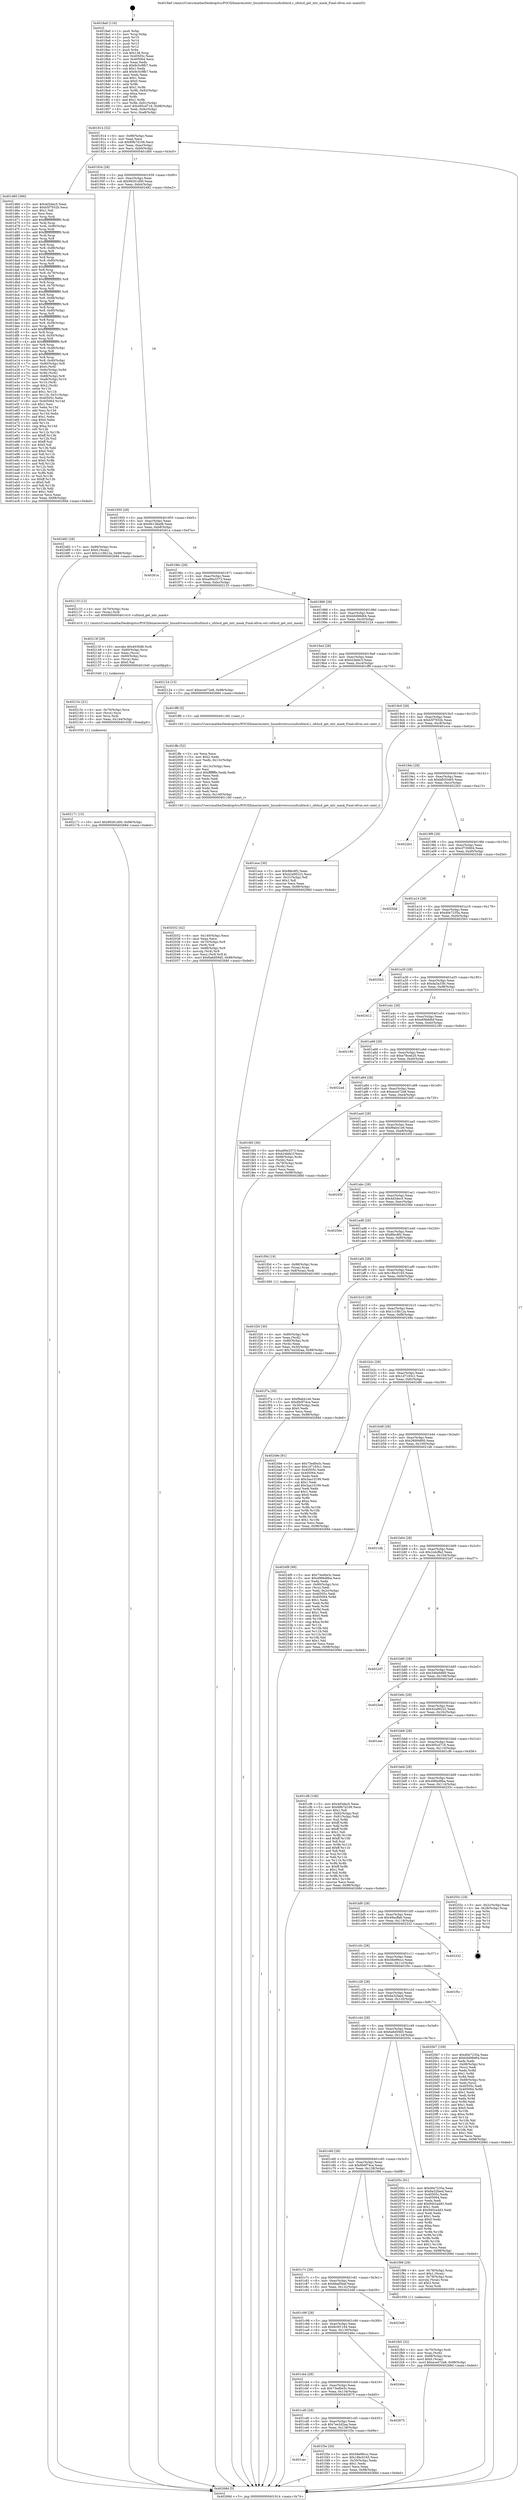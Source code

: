 digraph "0x4018a0" {
  label = "0x4018a0 (/mnt/c/Users/mathe/Desktop/tcc/POCII/binaries/extr_linuxdriversscsiufsufshcd.c_ufshcd_get_intr_mask_Final-ollvm.out::main(0))"
  labelloc = "t"
  node[shape=record]

  Entry [label="",width=0.3,height=0.3,shape=circle,fillcolor=black,style=filled]
  "0x401914" [label="{
     0x401914 [32]\l
     | [instrs]\l
     &nbsp;&nbsp;0x401914 \<+6\>: mov -0x98(%rbp),%eax\l
     &nbsp;&nbsp;0x40191a \<+2\>: mov %eax,%ecx\l
     &nbsp;&nbsp;0x40191c \<+6\>: sub $0x89b7d106,%ecx\l
     &nbsp;&nbsp;0x401922 \<+6\>: mov %eax,-0xac(%rbp)\l
     &nbsp;&nbsp;0x401928 \<+6\>: mov %ecx,-0xb0(%rbp)\l
     &nbsp;&nbsp;0x40192e \<+6\>: je 0000000000401d60 \<main+0x4c0\>\l
  }"]
  "0x401d60" [label="{
     0x401d60 [366]\l
     | [instrs]\l
     &nbsp;&nbsp;0x401d60 \<+5\>: mov $0x4d3dec5,%eax\l
     &nbsp;&nbsp;0x401d65 \<+5\>: mov $0xb5f7932b,%ecx\l
     &nbsp;&nbsp;0x401d6a \<+2\>: mov $0x1,%dl\l
     &nbsp;&nbsp;0x401d6c \<+2\>: xor %esi,%esi\l
     &nbsp;&nbsp;0x401d6e \<+3\>: mov %rsp,%rdi\l
     &nbsp;&nbsp;0x401d71 \<+4\>: add $0xfffffffffffffff0,%rdi\l
     &nbsp;&nbsp;0x401d75 \<+3\>: mov %rdi,%rsp\l
     &nbsp;&nbsp;0x401d78 \<+7\>: mov %rdi,-0x90(%rbp)\l
     &nbsp;&nbsp;0x401d7f \<+3\>: mov %rsp,%rdi\l
     &nbsp;&nbsp;0x401d82 \<+4\>: add $0xfffffffffffffff0,%rdi\l
     &nbsp;&nbsp;0x401d86 \<+3\>: mov %rdi,%rsp\l
     &nbsp;&nbsp;0x401d89 \<+3\>: mov %rsp,%r8\l
     &nbsp;&nbsp;0x401d8c \<+4\>: add $0xfffffffffffffff0,%r8\l
     &nbsp;&nbsp;0x401d90 \<+3\>: mov %r8,%rsp\l
     &nbsp;&nbsp;0x401d93 \<+7\>: mov %r8,-0x88(%rbp)\l
     &nbsp;&nbsp;0x401d9a \<+3\>: mov %rsp,%r8\l
     &nbsp;&nbsp;0x401d9d \<+4\>: add $0xfffffffffffffff0,%r8\l
     &nbsp;&nbsp;0x401da1 \<+3\>: mov %r8,%rsp\l
     &nbsp;&nbsp;0x401da4 \<+4\>: mov %r8,-0x80(%rbp)\l
     &nbsp;&nbsp;0x401da8 \<+3\>: mov %rsp,%r8\l
     &nbsp;&nbsp;0x401dab \<+4\>: add $0xfffffffffffffff0,%r8\l
     &nbsp;&nbsp;0x401daf \<+3\>: mov %r8,%rsp\l
     &nbsp;&nbsp;0x401db2 \<+4\>: mov %r8,-0x78(%rbp)\l
     &nbsp;&nbsp;0x401db6 \<+3\>: mov %rsp,%r8\l
     &nbsp;&nbsp;0x401db9 \<+4\>: add $0xfffffffffffffff0,%r8\l
     &nbsp;&nbsp;0x401dbd \<+3\>: mov %r8,%rsp\l
     &nbsp;&nbsp;0x401dc0 \<+4\>: mov %r8,-0x70(%rbp)\l
     &nbsp;&nbsp;0x401dc4 \<+3\>: mov %rsp,%r8\l
     &nbsp;&nbsp;0x401dc7 \<+4\>: add $0xfffffffffffffff0,%r8\l
     &nbsp;&nbsp;0x401dcb \<+3\>: mov %r8,%rsp\l
     &nbsp;&nbsp;0x401dce \<+4\>: mov %r8,-0x68(%rbp)\l
     &nbsp;&nbsp;0x401dd2 \<+3\>: mov %rsp,%r8\l
     &nbsp;&nbsp;0x401dd5 \<+4\>: add $0xfffffffffffffff0,%r8\l
     &nbsp;&nbsp;0x401dd9 \<+3\>: mov %r8,%rsp\l
     &nbsp;&nbsp;0x401ddc \<+4\>: mov %r8,-0x60(%rbp)\l
     &nbsp;&nbsp;0x401de0 \<+3\>: mov %rsp,%r8\l
     &nbsp;&nbsp;0x401de3 \<+4\>: add $0xfffffffffffffff0,%r8\l
     &nbsp;&nbsp;0x401de7 \<+3\>: mov %r8,%rsp\l
     &nbsp;&nbsp;0x401dea \<+4\>: mov %r8,-0x58(%rbp)\l
     &nbsp;&nbsp;0x401dee \<+3\>: mov %rsp,%r8\l
     &nbsp;&nbsp;0x401df1 \<+4\>: add $0xfffffffffffffff0,%r8\l
     &nbsp;&nbsp;0x401df5 \<+3\>: mov %r8,%rsp\l
     &nbsp;&nbsp;0x401df8 \<+4\>: mov %r8,-0x50(%rbp)\l
     &nbsp;&nbsp;0x401dfc \<+3\>: mov %rsp,%r8\l
     &nbsp;&nbsp;0x401dff \<+4\>: add $0xfffffffffffffff0,%r8\l
     &nbsp;&nbsp;0x401e03 \<+3\>: mov %r8,%rsp\l
     &nbsp;&nbsp;0x401e06 \<+4\>: mov %r8,-0x48(%rbp)\l
     &nbsp;&nbsp;0x401e0a \<+3\>: mov %rsp,%r8\l
     &nbsp;&nbsp;0x401e0d \<+4\>: add $0xfffffffffffffff0,%r8\l
     &nbsp;&nbsp;0x401e11 \<+3\>: mov %r8,%rsp\l
     &nbsp;&nbsp;0x401e14 \<+4\>: mov %r8,-0x40(%rbp)\l
     &nbsp;&nbsp;0x401e18 \<+7\>: mov -0x90(%rbp),%r8\l
     &nbsp;&nbsp;0x401e1f \<+7\>: movl $0x0,(%r8)\l
     &nbsp;&nbsp;0x401e26 \<+7\>: mov -0x9c(%rbp),%r9d\l
     &nbsp;&nbsp;0x401e2d \<+3\>: mov %r9d,(%rdi)\l
     &nbsp;&nbsp;0x401e30 \<+7\>: mov -0x88(%rbp),%r8\l
     &nbsp;&nbsp;0x401e37 \<+7\>: mov -0xa8(%rbp),%r10\l
     &nbsp;&nbsp;0x401e3e \<+3\>: mov %r10,(%r8)\l
     &nbsp;&nbsp;0x401e41 \<+3\>: cmpl $0x2,(%rdi)\l
     &nbsp;&nbsp;0x401e44 \<+4\>: setne %r11b\l
     &nbsp;&nbsp;0x401e48 \<+4\>: and $0x1,%r11b\l
     &nbsp;&nbsp;0x401e4c \<+4\>: mov %r11b,-0x31(%rbp)\l
     &nbsp;&nbsp;0x401e50 \<+7\>: mov 0x40505c,%ebx\l
     &nbsp;&nbsp;0x401e57 \<+8\>: mov 0x405064,%r14d\l
     &nbsp;&nbsp;0x401e5f \<+3\>: sub $0x1,%esi\l
     &nbsp;&nbsp;0x401e62 \<+3\>: mov %ebx,%r15d\l
     &nbsp;&nbsp;0x401e65 \<+3\>: add %esi,%r15d\l
     &nbsp;&nbsp;0x401e68 \<+4\>: imul %r15d,%ebx\l
     &nbsp;&nbsp;0x401e6c \<+3\>: and $0x1,%ebx\l
     &nbsp;&nbsp;0x401e6f \<+3\>: cmp $0x0,%ebx\l
     &nbsp;&nbsp;0x401e72 \<+4\>: sete %r11b\l
     &nbsp;&nbsp;0x401e76 \<+4\>: cmp $0xa,%r14d\l
     &nbsp;&nbsp;0x401e7a \<+4\>: setl %r12b\l
     &nbsp;&nbsp;0x401e7e \<+3\>: mov %r11b,%r13b\l
     &nbsp;&nbsp;0x401e81 \<+4\>: xor $0xff,%r13b\l
     &nbsp;&nbsp;0x401e85 \<+3\>: mov %r12b,%sil\l
     &nbsp;&nbsp;0x401e88 \<+4\>: xor $0xff,%sil\l
     &nbsp;&nbsp;0x401e8c \<+3\>: xor $0x0,%dl\l
     &nbsp;&nbsp;0x401e8f \<+3\>: mov %r13b,%dil\l
     &nbsp;&nbsp;0x401e92 \<+4\>: and $0x0,%dil\l
     &nbsp;&nbsp;0x401e96 \<+3\>: and %dl,%r11b\l
     &nbsp;&nbsp;0x401e99 \<+3\>: mov %sil,%r8b\l
     &nbsp;&nbsp;0x401e9c \<+4\>: and $0x0,%r8b\l
     &nbsp;&nbsp;0x401ea0 \<+3\>: and %dl,%r12b\l
     &nbsp;&nbsp;0x401ea3 \<+3\>: or %r11b,%dil\l
     &nbsp;&nbsp;0x401ea6 \<+3\>: or %r12b,%r8b\l
     &nbsp;&nbsp;0x401ea9 \<+3\>: xor %r8b,%dil\l
     &nbsp;&nbsp;0x401eac \<+3\>: or %sil,%r13b\l
     &nbsp;&nbsp;0x401eaf \<+4\>: xor $0xff,%r13b\l
     &nbsp;&nbsp;0x401eb3 \<+3\>: or $0x0,%dl\l
     &nbsp;&nbsp;0x401eb6 \<+3\>: and %dl,%r13b\l
     &nbsp;&nbsp;0x401eb9 \<+3\>: or %r13b,%dil\l
     &nbsp;&nbsp;0x401ebc \<+4\>: test $0x1,%dil\l
     &nbsp;&nbsp;0x401ec0 \<+3\>: cmovne %ecx,%eax\l
     &nbsp;&nbsp;0x401ec3 \<+6\>: mov %eax,-0x98(%rbp)\l
     &nbsp;&nbsp;0x401ec9 \<+5\>: jmp 000000000040268d \<main+0xded\>\l
  }"]
  "0x401934" [label="{
     0x401934 [28]\l
     | [instrs]\l
     &nbsp;&nbsp;0x401934 \<+5\>: jmp 0000000000401939 \<main+0x99\>\l
     &nbsp;&nbsp;0x401939 \<+6\>: mov -0xac(%rbp),%eax\l
     &nbsp;&nbsp;0x40193f \<+5\>: sub $0x99261d00,%eax\l
     &nbsp;&nbsp;0x401944 \<+6\>: mov %eax,-0xb4(%rbp)\l
     &nbsp;&nbsp;0x40194a \<+6\>: je 0000000000402482 \<main+0xbe2\>\l
  }"]
  Exit [label="",width=0.3,height=0.3,shape=circle,fillcolor=black,style=filled,peripheries=2]
  "0x402482" [label="{
     0x402482 [28]\l
     | [instrs]\l
     &nbsp;&nbsp;0x402482 \<+7\>: mov -0x90(%rbp),%rax\l
     &nbsp;&nbsp;0x402489 \<+6\>: movl $0x0,(%rax)\l
     &nbsp;&nbsp;0x40248f \<+10\>: movl $0x1c18b12a,-0x98(%rbp)\l
     &nbsp;&nbsp;0x402499 \<+5\>: jmp 000000000040268d \<main+0xded\>\l
  }"]
  "0x401950" [label="{
     0x401950 [28]\l
     | [instrs]\l
     &nbsp;&nbsp;0x401950 \<+5\>: jmp 0000000000401955 \<main+0xb5\>\l
     &nbsp;&nbsp;0x401955 \<+6\>: mov -0xac(%rbp),%eax\l
     &nbsp;&nbsp;0x40195b \<+5\>: sub $0x9b138ad8,%eax\l
     &nbsp;&nbsp;0x401960 \<+6\>: mov %eax,-0xb8(%rbp)\l
     &nbsp;&nbsp;0x401966 \<+6\>: je 000000000040261a \<main+0xd7a\>\l
  }"]
  "0x402171" [label="{
     0x402171 [15]\l
     | [instrs]\l
     &nbsp;&nbsp;0x402171 \<+10\>: movl $0x99261d00,-0x98(%rbp)\l
     &nbsp;&nbsp;0x40217b \<+5\>: jmp 000000000040268d \<main+0xded\>\l
  }"]
  "0x40261a" [label="{
     0x40261a\l
  }", style=dashed]
  "0x40196c" [label="{
     0x40196c [28]\l
     | [instrs]\l
     &nbsp;&nbsp;0x40196c \<+5\>: jmp 0000000000401971 \<main+0xd1\>\l
     &nbsp;&nbsp;0x401971 \<+6\>: mov -0xac(%rbp),%eax\l
     &nbsp;&nbsp;0x401977 \<+5\>: sub $0xa90e3373,%eax\l
     &nbsp;&nbsp;0x40197c \<+6\>: mov %eax,-0xbc(%rbp)\l
     &nbsp;&nbsp;0x401982 \<+6\>: je 0000000000402133 \<main+0x893\>\l
  }"]
  "0x40215c" [label="{
     0x40215c [21]\l
     | [instrs]\l
     &nbsp;&nbsp;0x40215c \<+4\>: mov -0x70(%rbp),%rcx\l
     &nbsp;&nbsp;0x402160 \<+3\>: mov (%rcx),%rcx\l
     &nbsp;&nbsp;0x402163 \<+3\>: mov %rcx,%rdi\l
     &nbsp;&nbsp;0x402166 \<+6\>: mov %eax,-0x144(%rbp)\l
     &nbsp;&nbsp;0x40216c \<+5\>: call 0000000000401030 \<free@plt\>\l
     | [calls]\l
     &nbsp;&nbsp;0x401030 \{1\} (unknown)\l
  }"]
  "0x402133" [label="{
     0x402133 [12]\l
     | [instrs]\l
     &nbsp;&nbsp;0x402133 \<+4\>: mov -0x70(%rbp),%rax\l
     &nbsp;&nbsp;0x402137 \<+3\>: mov (%rax),%rdi\l
     &nbsp;&nbsp;0x40213a \<+5\>: call 0000000000401410 \<ufshcd_get_intr_mask\>\l
     | [calls]\l
     &nbsp;&nbsp;0x401410 \{1\} (/mnt/c/Users/mathe/Desktop/tcc/POCII/binaries/extr_linuxdriversscsiufsufshcd.c_ufshcd_get_intr_mask_Final-ollvm.out::ufshcd_get_intr_mask)\l
  }"]
  "0x401988" [label="{
     0x401988 [28]\l
     | [instrs]\l
     &nbsp;&nbsp;0x401988 \<+5\>: jmp 000000000040198d \<main+0xed\>\l
     &nbsp;&nbsp;0x40198d \<+6\>: mov -0xac(%rbp),%eax\l
     &nbsp;&nbsp;0x401993 \<+5\>: sub $0xb0d98d64,%eax\l
     &nbsp;&nbsp;0x401998 \<+6\>: mov %eax,-0xc0(%rbp)\l
     &nbsp;&nbsp;0x40199e \<+6\>: je 0000000000402124 \<main+0x884\>\l
  }"]
  "0x40213f" [label="{
     0x40213f [29]\l
     | [instrs]\l
     &nbsp;&nbsp;0x40213f \<+10\>: movabs $0x4030d6,%rdi\l
     &nbsp;&nbsp;0x402149 \<+4\>: mov -0x60(%rbp),%rcx\l
     &nbsp;&nbsp;0x40214d \<+2\>: mov %eax,(%rcx)\l
     &nbsp;&nbsp;0x40214f \<+4\>: mov -0x60(%rbp),%rcx\l
     &nbsp;&nbsp;0x402153 \<+2\>: mov (%rcx),%esi\l
     &nbsp;&nbsp;0x402155 \<+2\>: mov $0x0,%al\l
     &nbsp;&nbsp;0x402157 \<+5\>: call 0000000000401040 \<printf@plt\>\l
     | [calls]\l
     &nbsp;&nbsp;0x401040 \{1\} (unknown)\l
  }"]
  "0x402124" [label="{
     0x402124 [15]\l
     | [instrs]\l
     &nbsp;&nbsp;0x402124 \<+10\>: movl $0xece472e8,-0x98(%rbp)\l
     &nbsp;&nbsp;0x40212e \<+5\>: jmp 000000000040268d \<main+0xded\>\l
  }"]
  "0x4019a4" [label="{
     0x4019a4 [28]\l
     | [instrs]\l
     &nbsp;&nbsp;0x4019a4 \<+5\>: jmp 00000000004019a9 \<main+0x109\>\l
     &nbsp;&nbsp;0x4019a9 \<+6\>: mov -0xac(%rbp),%eax\l
     &nbsp;&nbsp;0x4019af \<+5\>: sub $0xb24bfa1f,%eax\l
     &nbsp;&nbsp;0x4019b4 \<+6\>: mov %eax,-0xc4(%rbp)\l
     &nbsp;&nbsp;0x4019ba \<+6\>: je 0000000000401ff9 \<main+0x759\>\l
  }"]
  "0x402032" [label="{
     0x402032 [42]\l
     | [instrs]\l
     &nbsp;&nbsp;0x402032 \<+6\>: mov -0x140(%rbp),%ecx\l
     &nbsp;&nbsp;0x402038 \<+3\>: imul %eax,%ecx\l
     &nbsp;&nbsp;0x40203b \<+4\>: mov -0x70(%rbp),%r8\l
     &nbsp;&nbsp;0x40203f \<+3\>: mov (%r8),%r8\l
     &nbsp;&nbsp;0x402042 \<+4\>: mov -0x68(%rbp),%r9\l
     &nbsp;&nbsp;0x402046 \<+3\>: movslq (%r9),%r9\l
     &nbsp;&nbsp;0x402049 \<+4\>: mov %ecx,(%r8,%r9,4)\l
     &nbsp;&nbsp;0x40204d \<+10\>: movl $0x6a6d59d5,-0x98(%rbp)\l
     &nbsp;&nbsp;0x402057 \<+5\>: jmp 000000000040268d \<main+0xded\>\l
  }"]
  "0x401ff9" [label="{
     0x401ff9 [5]\l
     | [instrs]\l
     &nbsp;&nbsp;0x401ff9 \<+5\>: call 0000000000401160 \<next_i\>\l
     | [calls]\l
     &nbsp;&nbsp;0x401160 \{1\} (/mnt/c/Users/mathe/Desktop/tcc/POCII/binaries/extr_linuxdriversscsiufsufshcd.c_ufshcd_get_intr_mask_Final-ollvm.out::next_i)\l
  }"]
  "0x4019c0" [label="{
     0x4019c0 [28]\l
     | [instrs]\l
     &nbsp;&nbsp;0x4019c0 \<+5\>: jmp 00000000004019c5 \<main+0x125\>\l
     &nbsp;&nbsp;0x4019c5 \<+6\>: mov -0xac(%rbp),%eax\l
     &nbsp;&nbsp;0x4019cb \<+5\>: sub $0xb5f7932b,%eax\l
     &nbsp;&nbsp;0x4019d0 \<+6\>: mov %eax,-0xc8(%rbp)\l
     &nbsp;&nbsp;0x4019d6 \<+6\>: je 0000000000401ece \<main+0x62e\>\l
  }"]
  "0x401ffe" [label="{
     0x401ffe [52]\l
     | [instrs]\l
     &nbsp;&nbsp;0x401ffe \<+2\>: xor %ecx,%ecx\l
     &nbsp;&nbsp;0x402000 \<+5\>: mov $0x2,%edx\l
     &nbsp;&nbsp;0x402005 \<+6\>: mov %edx,-0x13c(%rbp)\l
     &nbsp;&nbsp;0x40200b \<+1\>: cltd\l
     &nbsp;&nbsp;0x40200c \<+6\>: mov -0x13c(%rbp),%esi\l
     &nbsp;&nbsp;0x402012 \<+2\>: idiv %esi\l
     &nbsp;&nbsp;0x402014 \<+6\>: imul $0xfffffffe,%edx,%edx\l
     &nbsp;&nbsp;0x40201a \<+2\>: mov %ecx,%edi\l
     &nbsp;&nbsp;0x40201c \<+2\>: sub %edx,%edi\l
     &nbsp;&nbsp;0x40201e \<+2\>: mov %ecx,%edx\l
     &nbsp;&nbsp;0x402020 \<+3\>: sub $0x1,%edx\l
     &nbsp;&nbsp;0x402023 \<+2\>: add %edx,%edi\l
     &nbsp;&nbsp;0x402025 \<+2\>: sub %edi,%ecx\l
     &nbsp;&nbsp;0x402027 \<+6\>: mov %ecx,-0x140(%rbp)\l
     &nbsp;&nbsp;0x40202d \<+5\>: call 0000000000401160 \<next_i\>\l
     | [calls]\l
     &nbsp;&nbsp;0x401160 \{1\} (/mnt/c/Users/mathe/Desktop/tcc/POCII/binaries/extr_linuxdriversscsiufsufshcd.c_ufshcd_get_intr_mask_Final-ollvm.out::next_i)\l
  }"]
  "0x401ece" [label="{
     0x401ece [30]\l
     | [instrs]\l
     &nbsp;&nbsp;0x401ece \<+5\>: mov $0x8fec8f2,%eax\l
     &nbsp;&nbsp;0x401ed3 \<+5\>: mov $0x42a90222,%ecx\l
     &nbsp;&nbsp;0x401ed8 \<+3\>: mov -0x31(%rbp),%dl\l
     &nbsp;&nbsp;0x401edb \<+3\>: test $0x1,%dl\l
     &nbsp;&nbsp;0x401ede \<+3\>: cmovne %ecx,%eax\l
     &nbsp;&nbsp;0x401ee1 \<+6\>: mov %eax,-0x98(%rbp)\l
     &nbsp;&nbsp;0x401ee7 \<+5\>: jmp 000000000040268d \<main+0xded\>\l
  }"]
  "0x4019dc" [label="{
     0x4019dc [28]\l
     | [instrs]\l
     &nbsp;&nbsp;0x4019dc \<+5\>: jmp 00000000004019e1 \<main+0x141\>\l
     &nbsp;&nbsp;0x4019e1 \<+6\>: mov -0xac(%rbp),%eax\l
     &nbsp;&nbsp;0x4019e7 \<+5\>: sub $0xbfb55465,%eax\l
     &nbsp;&nbsp;0x4019ec \<+6\>: mov %eax,-0xcc(%rbp)\l
     &nbsp;&nbsp;0x4019f2 \<+6\>: je 00000000004022b3 \<main+0xa13\>\l
  }"]
  "0x401fb5" [label="{
     0x401fb5 [32]\l
     | [instrs]\l
     &nbsp;&nbsp;0x401fb5 \<+4\>: mov -0x70(%rbp),%rdi\l
     &nbsp;&nbsp;0x401fb9 \<+3\>: mov %rax,(%rdi)\l
     &nbsp;&nbsp;0x401fbc \<+4\>: mov -0x68(%rbp),%rax\l
     &nbsp;&nbsp;0x401fc0 \<+6\>: movl $0x0,(%rax)\l
     &nbsp;&nbsp;0x401fc6 \<+10\>: movl $0xece472e8,-0x98(%rbp)\l
     &nbsp;&nbsp;0x401fd0 \<+5\>: jmp 000000000040268d \<main+0xded\>\l
  }"]
  "0x4022b3" [label="{
     0x4022b3\l
  }", style=dashed]
  "0x4019f8" [label="{
     0x4019f8 [28]\l
     | [instrs]\l
     &nbsp;&nbsp;0x4019f8 \<+5\>: jmp 00000000004019fd \<main+0x15d\>\l
     &nbsp;&nbsp;0x4019fd \<+6\>: mov -0xac(%rbp),%eax\l
     &nbsp;&nbsp;0x401a03 \<+5\>: sub $0xcf730604,%eax\l
     &nbsp;&nbsp;0x401a08 \<+6\>: mov %eax,-0xd0(%rbp)\l
     &nbsp;&nbsp;0x401a0e \<+6\>: je 00000000004025dd \<main+0xd3d\>\l
  }"]
  "0x401cec" [label="{
     0x401cec\l
  }", style=dashed]
  "0x4025dd" [label="{
     0x4025dd\l
  }", style=dashed]
  "0x401a14" [label="{
     0x401a14 [28]\l
     | [instrs]\l
     &nbsp;&nbsp;0x401a14 \<+5\>: jmp 0000000000401a19 \<main+0x179\>\l
     &nbsp;&nbsp;0x401a19 \<+6\>: mov -0xac(%rbp),%eax\l
     &nbsp;&nbsp;0x401a1f \<+5\>: sub $0xd0e7235a,%eax\l
     &nbsp;&nbsp;0x401a24 \<+6\>: mov %eax,-0xd4(%rbp)\l
     &nbsp;&nbsp;0x401a2a \<+6\>: je 00000000004025b3 \<main+0xd13\>\l
  }"]
  "0x401f3e" [label="{
     0x401f3e [30]\l
     | [instrs]\l
     &nbsp;&nbsp;0x401f3e \<+5\>: mov $0x56e98ccc,%eax\l
     &nbsp;&nbsp;0x401f43 \<+5\>: mov $0x18bc0165,%ecx\l
     &nbsp;&nbsp;0x401f48 \<+3\>: mov -0x30(%rbp),%edx\l
     &nbsp;&nbsp;0x401f4b \<+3\>: cmp $0x1,%edx\l
     &nbsp;&nbsp;0x401f4e \<+3\>: cmovl %ecx,%eax\l
     &nbsp;&nbsp;0x401f51 \<+6\>: mov %eax,-0x98(%rbp)\l
     &nbsp;&nbsp;0x401f57 \<+5\>: jmp 000000000040268d \<main+0xded\>\l
  }"]
  "0x4025b3" [label="{
     0x4025b3\l
  }", style=dashed]
  "0x401a30" [label="{
     0x401a30 [28]\l
     | [instrs]\l
     &nbsp;&nbsp;0x401a30 \<+5\>: jmp 0000000000401a35 \<main+0x195\>\l
     &nbsp;&nbsp;0x401a35 \<+6\>: mov -0xac(%rbp),%eax\l
     &nbsp;&nbsp;0x401a3b \<+5\>: sub $0xda3a33fc,%eax\l
     &nbsp;&nbsp;0x401a40 \<+6\>: mov %eax,-0xd8(%rbp)\l
     &nbsp;&nbsp;0x401a46 \<+6\>: je 0000000000402412 \<main+0xb72\>\l
  }"]
  "0x401cd0" [label="{
     0x401cd0 [28]\l
     | [instrs]\l
     &nbsp;&nbsp;0x401cd0 \<+5\>: jmp 0000000000401cd5 \<main+0x435\>\l
     &nbsp;&nbsp;0x401cd5 \<+6\>: mov -0xac(%rbp),%eax\l
     &nbsp;&nbsp;0x401cdb \<+5\>: sub $0x7ee2d2aa,%eax\l
     &nbsp;&nbsp;0x401ce0 \<+6\>: mov %eax,-0x138(%rbp)\l
     &nbsp;&nbsp;0x401ce6 \<+6\>: je 0000000000401f3e \<main+0x69e\>\l
  }"]
  "0x402412" [label="{
     0x402412\l
  }", style=dashed]
  "0x401a4c" [label="{
     0x401a4c [28]\l
     | [instrs]\l
     &nbsp;&nbsp;0x401a4c \<+5\>: jmp 0000000000401a51 \<main+0x1b1\>\l
     &nbsp;&nbsp;0x401a51 \<+6\>: mov -0xac(%rbp),%eax\l
     &nbsp;&nbsp;0x401a57 \<+5\>: sub $0xe69b8dbf,%eax\l
     &nbsp;&nbsp;0x401a5c \<+6\>: mov %eax,-0xdc(%rbp)\l
     &nbsp;&nbsp;0x401a62 \<+6\>: je 0000000000402180 \<main+0x8e0\>\l
  }"]
  "0x402675" [label="{
     0x402675\l
  }", style=dashed]
  "0x402180" [label="{
     0x402180\l
  }", style=dashed]
  "0x401a68" [label="{
     0x401a68 [28]\l
     | [instrs]\l
     &nbsp;&nbsp;0x401a68 \<+5\>: jmp 0000000000401a6d \<main+0x1cd\>\l
     &nbsp;&nbsp;0x401a6d \<+6\>: mov -0xac(%rbp),%eax\l
     &nbsp;&nbsp;0x401a73 \<+5\>: sub $0xe78ceb20,%eax\l
     &nbsp;&nbsp;0x401a78 \<+6\>: mov %eax,-0xe0(%rbp)\l
     &nbsp;&nbsp;0x401a7e \<+6\>: je 00000000004022a4 \<main+0xa04\>\l
  }"]
  "0x401cb4" [label="{
     0x401cb4 [28]\l
     | [instrs]\l
     &nbsp;&nbsp;0x401cb4 \<+5\>: jmp 0000000000401cb9 \<main+0x419\>\l
     &nbsp;&nbsp;0x401cb9 \<+6\>: mov -0xac(%rbp),%eax\l
     &nbsp;&nbsp;0x401cbf \<+5\>: sub $0x73ed0e3c,%eax\l
     &nbsp;&nbsp;0x401cc4 \<+6\>: mov %eax,-0x134(%rbp)\l
     &nbsp;&nbsp;0x401cca \<+6\>: je 0000000000402675 \<main+0xdd5\>\l
  }"]
  "0x4022a4" [label="{
     0x4022a4\l
  }", style=dashed]
  "0x401a84" [label="{
     0x401a84 [28]\l
     | [instrs]\l
     &nbsp;&nbsp;0x401a84 \<+5\>: jmp 0000000000401a89 \<main+0x1e9\>\l
     &nbsp;&nbsp;0x401a89 \<+6\>: mov -0xac(%rbp),%eax\l
     &nbsp;&nbsp;0x401a8f \<+5\>: sub $0xece472e8,%eax\l
     &nbsp;&nbsp;0x401a94 \<+6\>: mov %eax,-0xe4(%rbp)\l
     &nbsp;&nbsp;0x401a9a \<+6\>: je 0000000000401fd5 \<main+0x735\>\l
  }"]
  "0x40246e" [label="{
     0x40246e\l
  }", style=dashed]
  "0x401fd5" [label="{
     0x401fd5 [36]\l
     | [instrs]\l
     &nbsp;&nbsp;0x401fd5 \<+5\>: mov $0xa90e3373,%eax\l
     &nbsp;&nbsp;0x401fda \<+5\>: mov $0xb24bfa1f,%ecx\l
     &nbsp;&nbsp;0x401fdf \<+4\>: mov -0x68(%rbp),%rdx\l
     &nbsp;&nbsp;0x401fe3 \<+2\>: mov (%rdx),%esi\l
     &nbsp;&nbsp;0x401fe5 \<+4\>: mov -0x78(%rbp),%rdx\l
     &nbsp;&nbsp;0x401fe9 \<+2\>: cmp (%rdx),%esi\l
     &nbsp;&nbsp;0x401feb \<+3\>: cmovl %ecx,%eax\l
     &nbsp;&nbsp;0x401fee \<+6\>: mov %eax,-0x98(%rbp)\l
     &nbsp;&nbsp;0x401ff4 \<+5\>: jmp 000000000040268d \<main+0xded\>\l
  }"]
  "0x401aa0" [label="{
     0x401aa0 [28]\l
     | [instrs]\l
     &nbsp;&nbsp;0x401aa0 \<+5\>: jmp 0000000000401aa5 \<main+0x205\>\l
     &nbsp;&nbsp;0x401aa5 \<+6\>: mov -0xac(%rbp),%eax\l
     &nbsp;&nbsp;0x401aab \<+5\>: sub $0xf9ab41e6,%eax\l
     &nbsp;&nbsp;0x401ab0 \<+6\>: mov %eax,-0xe8(%rbp)\l
     &nbsp;&nbsp;0x401ab6 \<+6\>: je 000000000040245f \<main+0xbbf\>\l
  }"]
  "0x401c98" [label="{
     0x401c98 [28]\l
     | [instrs]\l
     &nbsp;&nbsp;0x401c98 \<+5\>: jmp 0000000000401c9d \<main+0x3fd\>\l
     &nbsp;&nbsp;0x401c9d \<+6\>: mov -0xac(%rbp),%eax\l
     &nbsp;&nbsp;0x401ca3 \<+5\>: sub $0x6c0f1164,%eax\l
     &nbsp;&nbsp;0x401ca8 \<+6\>: mov %eax,-0x130(%rbp)\l
     &nbsp;&nbsp;0x401cae \<+6\>: je 000000000040246e \<main+0xbce\>\l
  }"]
  "0x40245f" [label="{
     0x40245f\l
  }", style=dashed]
  "0x401abc" [label="{
     0x401abc [28]\l
     | [instrs]\l
     &nbsp;&nbsp;0x401abc \<+5\>: jmp 0000000000401ac1 \<main+0x221\>\l
     &nbsp;&nbsp;0x401ac1 \<+6\>: mov -0xac(%rbp),%eax\l
     &nbsp;&nbsp;0x401ac7 \<+5\>: sub $0x4d3dec5,%eax\l
     &nbsp;&nbsp;0x401acc \<+6\>: mov %eax,-0xec(%rbp)\l
     &nbsp;&nbsp;0x401ad2 \<+6\>: je 000000000040256e \<main+0xcce\>\l
  }"]
  "0x4023d9" [label="{
     0x4023d9\l
  }", style=dashed]
  "0x40256e" [label="{
     0x40256e\l
  }", style=dashed]
  "0x401ad8" [label="{
     0x401ad8 [28]\l
     | [instrs]\l
     &nbsp;&nbsp;0x401ad8 \<+5\>: jmp 0000000000401add \<main+0x23d\>\l
     &nbsp;&nbsp;0x401add \<+6\>: mov -0xac(%rbp),%eax\l
     &nbsp;&nbsp;0x401ae3 \<+5\>: sub $0x8fec8f2,%eax\l
     &nbsp;&nbsp;0x401ae8 \<+6\>: mov %eax,-0xf0(%rbp)\l
     &nbsp;&nbsp;0x401aee \<+6\>: je 0000000000401f0d \<main+0x66d\>\l
  }"]
  "0x401c7c" [label="{
     0x401c7c [28]\l
     | [instrs]\l
     &nbsp;&nbsp;0x401c7c \<+5\>: jmp 0000000000401c81 \<main+0x3e1\>\l
     &nbsp;&nbsp;0x401c81 \<+6\>: mov -0xac(%rbp),%eax\l
     &nbsp;&nbsp;0x401c87 \<+5\>: sub $0x6baf5bef,%eax\l
     &nbsp;&nbsp;0x401c8c \<+6\>: mov %eax,-0x12c(%rbp)\l
     &nbsp;&nbsp;0x401c92 \<+6\>: je 00000000004023d9 \<main+0xb39\>\l
  }"]
  "0x401f0d" [label="{
     0x401f0d [19]\l
     | [instrs]\l
     &nbsp;&nbsp;0x401f0d \<+7\>: mov -0x88(%rbp),%rax\l
     &nbsp;&nbsp;0x401f14 \<+3\>: mov (%rax),%rax\l
     &nbsp;&nbsp;0x401f17 \<+4\>: mov 0x8(%rax),%rdi\l
     &nbsp;&nbsp;0x401f1b \<+5\>: call 0000000000401060 \<atoi@plt\>\l
     | [calls]\l
     &nbsp;&nbsp;0x401060 \{1\} (unknown)\l
  }"]
  "0x401af4" [label="{
     0x401af4 [28]\l
     | [instrs]\l
     &nbsp;&nbsp;0x401af4 \<+5\>: jmp 0000000000401af9 \<main+0x259\>\l
     &nbsp;&nbsp;0x401af9 \<+6\>: mov -0xac(%rbp),%eax\l
     &nbsp;&nbsp;0x401aff \<+5\>: sub $0x18bc0165,%eax\l
     &nbsp;&nbsp;0x401b04 \<+6\>: mov %eax,-0xf4(%rbp)\l
     &nbsp;&nbsp;0x401b0a \<+6\>: je 0000000000401f7a \<main+0x6da\>\l
  }"]
  "0x401f98" [label="{
     0x401f98 [29]\l
     | [instrs]\l
     &nbsp;&nbsp;0x401f98 \<+4\>: mov -0x78(%rbp),%rax\l
     &nbsp;&nbsp;0x401f9c \<+6\>: movl $0x1,(%rax)\l
     &nbsp;&nbsp;0x401fa2 \<+4\>: mov -0x78(%rbp),%rax\l
     &nbsp;&nbsp;0x401fa6 \<+3\>: movslq (%rax),%rax\l
     &nbsp;&nbsp;0x401fa9 \<+4\>: shl $0x2,%rax\l
     &nbsp;&nbsp;0x401fad \<+3\>: mov %rax,%rdi\l
     &nbsp;&nbsp;0x401fb0 \<+5\>: call 0000000000401050 \<malloc@plt\>\l
     | [calls]\l
     &nbsp;&nbsp;0x401050 \{1\} (unknown)\l
  }"]
  "0x401f7a" [label="{
     0x401f7a [30]\l
     | [instrs]\l
     &nbsp;&nbsp;0x401f7a \<+5\>: mov $0xf9ab41e6,%eax\l
     &nbsp;&nbsp;0x401f7f \<+5\>: mov $0x6b0f74ca,%ecx\l
     &nbsp;&nbsp;0x401f84 \<+3\>: mov -0x30(%rbp),%edx\l
     &nbsp;&nbsp;0x401f87 \<+3\>: cmp $0x0,%edx\l
     &nbsp;&nbsp;0x401f8a \<+3\>: cmove %ecx,%eax\l
     &nbsp;&nbsp;0x401f8d \<+6\>: mov %eax,-0x98(%rbp)\l
     &nbsp;&nbsp;0x401f93 \<+5\>: jmp 000000000040268d \<main+0xded\>\l
  }"]
  "0x401b10" [label="{
     0x401b10 [28]\l
     | [instrs]\l
     &nbsp;&nbsp;0x401b10 \<+5\>: jmp 0000000000401b15 \<main+0x275\>\l
     &nbsp;&nbsp;0x401b15 \<+6\>: mov -0xac(%rbp),%eax\l
     &nbsp;&nbsp;0x401b1b \<+5\>: sub $0x1c18b12a,%eax\l
     &nbsp;&nbsp;0x401b20 \<+6\>: mov %eax,-0xf8(%rbp)\l
     &nbsp;&nbsp;0x401b26 \<+6\>: je 000000000040249e \<main+0xbfe\>\l
  }"]
  "0x401c60" [label="{
     0x401c60 [28]\l
     | [instrs]\l
     &nbsp;&nbsp;0x401c60 \<+5\>: jmp 0000000000401c65 \<main+0x3c5\>\l
     &nbsp;&nbsp;0x401c65 \<+6\>: mov -0xac(%rbp),%eax\l
     &nbsp;&nbsp;0x401c6b \<+5\>: sub $0x6b0f74ca,%eax\l
     &nbsp;&nbsp;0x401c70 \<+6\>: mov %eax,-0x128(%rbp)\l
     &nbsp;&nbsp;0x401c76 \<+6\>: je 0000000000401f98 \<main+0x6f8\>\l
  }"]
  "0x40249e" [label="{
     0x40249e [91]\l
     | [instrs]\l
     &nbsp;&nbsp;0x40249e \<+5\>: mov $0x73ed0e3c,%eax\l
     &nbsp;&nbsp;0x4024a3 \<+5\>: mov $0x1d7165c1,%ecx\l
     &nbsp;&nbsp;0x4024a8 \<+7\>: mov 0x40505c,%edx\l
     &nbsp;&nbsp;0x4024af \<+7\>: mov 0x405064,%esi\l
     &nbsp;&nbsp;0x4024b6 \<+2\>: mov %edx,%edi\l
     &nbsp;&nbsp;0x4024b8 \<+6\>: sub $0x3aa10199,%edi\l
     &nbsp;&nbsp;0x4024be \<+3\>: sub $0x1,%edi\l
     &nbsp;&nbsp;0x4024c1 \<+6\>: add $0x3aa10199,%edi\l
     &nbsp;&nbsp;0x4024c7 \<+3\>: imul %edi,%edx\l
     &nbsp;&nbsp;0x4024ca \<+3\>: and $0x1,%edx\l
     &nbsp;&nbsp;0x4024cd \<+3\>: cmp $0x0,%edx\l
     &nbsp;&nbsp;0x4024d0 \<+4\>: sete %r8b\l
     &nbsp;&nbsp;0x4024d4 \<+3\>: cmp $0xa,%esi\l
     &nbsp;&nbsp;0x4024d7 \<+4\>: setl %r9b\l
     &nbsp;&nbsp;0x4024db \<+3\>: mov %r8b,%r10b\l
     &nbsp;&nbsp;0x4024de \<+3\>: and %r9b,%r10b\l
     &nbsp;&nbsp;0x4024e1 \<+3\>: xor %r9b,%r8b\l
     &nbsp;&nbsp;0x4024e4 \<+3\>: or %r8b,%r10b\l
     &nbsp;&nbsp;0x4024e7 \<+4\>: test $0x1,%r10b\l
     &nbsp;&nbsp;0x4024eb \<+3\>: cmovne %ecx,%eax\l
     &nbsp;&nbsp;0x4024ee \<+6\>: mov %eax,-0x98(%rbp)\l
     &nbsp;&nbsp;0x4024f4 \<+5\>: jmp 000000000040268d \<main+0xded\>\l
  }"]
  "0x401b2c" [label="{
     0x401b2c [28]\l
     | [instrs]\l
     &nbsp;&nbsp;0x401b2c \<+5\>: jmp 0000000000401b31 \<main+0x291\>\l
     &nbsp;&nbsp;0x401b31 \<+6\>: mov -0xac(%rbp),%eax\l
     &nbsp;&nbsp;0x401b37 \<+5\>: sub $0x1d7165c1,%eax\l
     &nbsp;&nbsp;0x401b3c \<+6\>: mov %eax,-0xfc(%rbp)\l
     &nbsp;&nbsp;0x401b42 \<+6\>: je 00000000004024f9 \<main+0xc59\>\l
  }"]
  "0x40205c" [label="{
     0x40205c [91]\l
     | [instrs]\l
     &nbsp;&nbsp;0x40205c \<+5\>: mov $0xd0e7235a,%eax\l
     &nbsp;&nbsp;0x402061 \<+5\>: mov $0x6a32faed,%ecx\l
     &nbsp;&nbsp;0x402066 \<+7\>: mov 0x40505c,%edx\l
     &nbsp;&nbsp;0x40206d \<+7\>: mov 0x405064,%esi\l
     &nbsp;&nbsp;0x402074 \<+2\>: mov %edx,%edi\l
     &nbsp;&nbsp;0x402076 \<+6\>: add $0x9402a483,%edi\l
     &nbsp;&nbsp;0x40207c \<+3\>: sub $0x1,%edi\l
     &nbsp;&nbsp;0x40207f \<+6\>: sub $0x9402a483,%edi\l
     &nbsp;&nbsp;0x402085 \<+3\>: imul %edi,%edx\l
     &nbsp;&nbsp;0x402088 \<+3\>: and $0x1,%edx\l
     &nbsp;&nbsp;0x40208b \<+3\>: cmp $0x0,%edx\l
     &nbsp;&nbsp;0x40208e \<+4\>: sete %r8b\l
     &nbsp;&nbsp;0x402092 \<+3\>: cmp $0xa,%esi\l
     &nbsp;&nbsp;0x402095 \<+4\>: setl %r9b\l
     &nbsp;&nbsp;0x402099 \<+3\>: mov %r8b,%r10b\l
     &nbsp;&nbsp;0x40209c \<+3\>: and %r9b,%r10b\l
     &nbsp;&nbsp;0x40209f \<+3\>: xor %r9b,%r8b\l
     &nbsp;&nbsp;0x4020a2 \<+3\>: or %r8b,%r10b\l
     &nbsp;&nbsp;0x4020a5 \<+4\>: test $0x1,%r10b\l
     &nbsp;&nbsp;0x4020a9 \<+3\>: cmovne %ecx,%eax\l
     &nbsp;&nbsp;0x4020ac \<+6\>: mov %eax,-0x98(%rbp)\l
     &nbsp;&nbsp;0x4020b2 \<+5\>: jmp 000000000040268d \<main+0xded\>\l
  }"]
  "0x4024f9" [label="{
     0x4024f9 [99]\l
     | [instrs]\l
     &nbsp;&nbsp;0x4024f9 \<+5\>: mov $0x73ed0e3c,%eax\l
     &nbsp;&nbsp;0x4024fe \<+5\>: mov $0x496bd9ba,%ecx\l
     &nbsp;&nbsp;0x402503 \<+2\>: xor %edx,%edx\l
     &nbsp;&nbsp;0x402505 \<+7\>: mov -0x90(%rbp),%rsi\l
     &nbsp;&nbsp;0x40250c \<+2\>: mov (%rsi),%edi\l
     &nbsp;&nbsp;0x40250e \<+3\>: mov %edi,-0x2c(%rbp)\l
     &nbsp;&nbsp;0x402511 \<+7\>: mov 0x40505c,%edi\l
     &nbsp;&nbsp;0x402518 \<+8\>: mov 0x405064,%r8d\l
     &nbsp;&nbsp;0x402520 \<+3\>: sub $0x1,%edx\l
     &nbsp;&nbsp;0x402523 \<+3\>: mov %edi,%r9d\l
     &nbsp;&nbsp;0x402526 \<+3\>: add %edx,%r9d\l
     &nbsp;&nbsp;0x402529 \<+4\>: imul %r9d,%edi\l
     &nbsp;&nbsp;0x40252d \<+3\>: and $0x1,%edi\l
     &nbsp;&nbsp;0x402530 \<+3\>: cmp $0x0,%edi\l
     &nbsp;&nbsp;0x402533 \<+4\>: sete %r10b\l
     &nbsp;&nbsp;0x402537 \<+4\>: cmp $0xa,%r8d\l
     &nbsp;&nbsp;0x40253b \<+4\>: setl %r11b\l
     &nbsp;&nbsp;0x40253f \<+3\>: mov %r10b,%bl\l
     &nbsp;&nbsp;0x402542 \<+3\>: and %r11b,%bl\l
     &nbsp;&nbsp;0x402545 \<+3\>: xor %r11b,%r10b\l
     &nbsp;&nbsp;0x402548 \<+3\>: or %r10b,%bl\l
     &nbsp;&nbsp;0x40254b \<+3\>: test $0x1,%bl\l
     &nbsp;&nbsp;0x40254e \<+3\>: cmovne %ecx,%eax\l
     &nbsp;&nbsp;0x402551 \<+6\>: mov %eax,-0x98(%rbp)\l
     &nbsp;&nbsp;0x402557 \<+5\>: jmp 000000000040268d \<main+0xded\>\l
  }"]
  "0x401b48" [label="{
     0x401b48 [28]\l
     | [instrs]\l
     &nbsp;&nbsp;0x401b48 \<+5\>: jmp 0000000000401b4d \<main+0x2ad\>\l
     &nbsp;&nbsp;0x401b4d \<+6\>: mov -0xac(%rbp),%eax\l
     &nbsp;&nbsp;0x401b53 \<+5\>: sub $0x28d94800,%eax\l
     &nbsp;&nbsp;0x401b58 \<+6\>: mov %eax,-0x100(%rbp)\l
     &nbsp;&nbsp;0x401b5e \<+6\>: je 00000000004021db \<main+0x93b\>\l
  }"]
  "0x401c44" [label="{
     0x401c44 [28]\l
     | [instrs]\l
     &nbsp;&nbsp;0x401c44 \<+5\>: jmp 0000000000401c49 \<main+0x3a9\>\l
     &nbsp;&nbsp;0x401c49 \<+6\>: mov -0xac(%rbp),%eax\l
     &nbsp;&nbsp;0x401c4f \<+5\>: sub $0x6a6d59d5,%eax\l
     &nbsp;&nbsp;0x401c54 \<+6\>: mov %eax,-0x124(%rbp)\l
     &nbsp;&nbsp;0x401c5a \<+6\>: je 000000000040205c \<main+0x7bc\>\l
  }"]
  "0x4021db" [label="{
     0x4021db\l
  }", style=dashed]
  "0x401b64" [label="{
     0x401b64 [28]\l
     | [instrs]\l
     &nbsp;&nbsp;0x401b64 \<+5\>: jmp 0000000000401b69 \<main+0x2c9\>\l
     &nbsp;&nbsp;0x401b69 \<+6\>: mov -0xac(%rbp),%eax\l
     &nbsp;&nbsp;0x401b6f \<+5\>: sub $0x2cdcffa2,%eax\l
     &nbsp;&nbsp;0x401b74 \<+6\>: mov %eax,-0x104(%rbp)\l
     &nbsp;&nbsp;0x401b7a \<+6\>: je 00000000004022d7 \<main+0xa37\>\l
  }"]
  "0x4020b7" [label="{
     0x4020b7 [109]\l
     | [instrs]\l
     &nbsp;&nbsp;0x4020b7 \<+5\>: mov $0xd0e7235a,%eax\l
     &nbsp;&nbsp;0x4020bc \<+5\>: mov $0xb0d98d64,%ecx\l
     &nbsp;&nbsp;0x4020c1 \<+2\>: xor %edx,%edx\l
     &nbsp;&nbsp;0x4020c3 \<+4\>: mov -0x68(%rbp),%rsi\l
     &nbsp;&nbsp;0x4020c7 \<+2\>: mov (%rsi),%edi\l
     &nbsp;&nbsp;0x4020c9 \<+3\>: mov %edx,%r8d\l
     &nbsp;&nbsp;0x4020cc \<+4\>: sub $0x1,%r8d\l
     &nbsp;&nbsp;0x4020d0 \<+3\>: sub %r8d,%edi\l
     &nbsp;&nbsp;0x4020d3 \<+4\>: mov -0x68(%rbp),%rsi\l
     &nbsp;&nbsp;0x4020d7 \<+2\>: mov %edi,(%rsi)\l
     &nbsp;&nbsp;0x4020d9 \<+7\>: mov 0x40505c,%edi\l
     &nbsp;&nbsp;0x4020e0 \<+8\>: mov 0x405064,%r8d\l
     &nbsp;&nbsp;0x4020e8 \<+3\>: sub $0x1,%edx\l
     &nbsp;&nbsp;0x4020eb \<+3\>: mov %edi,%r9d\l
     &nbsp;&nbsp;0x4020ee \<+3\>: add %edx,%r9d\l
     &nbsp;&nbsp;0x4020f1 \<+4\>: imul %r9d,%edi\l
     &nbsp;&nbsp;0x4020f5 \<+3\>: and $0x1,%edi\l
     &nbsp;&nbsp;0x4020f8 \<+3\>: cmp $0x0,%edi\l
     &nbsp;&nbsp;0x4020fb \<+4\>: sete %r10b\l
     &nbsp;&nbsp;0x4020ff \<+4\>: cmp $0xa,%r8d\l
     &nbsp;&nbsp;0x402103 \<+4\>: setl %r11b\l
     &nbsp;&nbsp;0x402107 \<+3\>: mov %r10b,%bl\l
     &nbsp;&nbsp;0x40210a \<+3\>: and %r11b,%bl\l
     &nbsp;&nbsp;0x40210d \<+3\>: xor %r11b,%r10b\l
     &nbsp;&nbsp;0x402110 \<+3\>: or %r10b,%bl\l
     &nbsp;&nbsp;0x402113 \<+3\>: test $0x1,%bl\l
     &nbsp;&nbsp;0x402116 \<+3\>: cmovne %ecx,%eax\l
     &nbsp;&nbsp;0x402119 \<+6\>: mov %eax,-0x98(%rbp)\l
     &nbsp;&nbsp;0x40211f \<+5\>: jmp 000000000040268d \<main+0xded\>\l
  }"]
  "0x4022d7" [label="{
     0x4022d7\l
  }", style=dashed]
  "0x401b80" [label="{
     0x401b80 [28]\l
     | [instrs]\l
     &nbsp;&nbsp;0x401b80 \<+5\>: jmp 0000000000401b85 \<main+0x2e5\>\l
     &nbsp;&nbsp;0x401b85 \<+6\>: mov -0xac(%rbp),%eax\l
     &nbsp;&nbsp;0x401b8b \<+5\>: sub $0x346eb860,%eax\l
     &nbsp;&nbsp;0x401b90 \<+6\>: mov %eax,-0x108(%rbp)\l
     &nbsp;&nbsp;0x401b96 \<+6\>: je 00000000004023e8 \<main+0xb48\>\l
  }"]
  "0x401c28" [label="{
     0x401c28 [28]\l
     | [instrs]\l
     &nbsp;&nbsp;0x401c28 \<+5\>: jmp 0000000000401c2d \<main+0x38d\>\l
     &nbsp;&nbsp;0x401c2d \<+6\>: mov -0xac(%rbp),%eax\l
     &nbsp;&nbsp;0x401c33 \<+5\>: sub $0x6a32faed,%eax\l
     &nbsp;&nbsp;0x401c38 \<+6\>: mov %eax,-0x120(%rbp)\l
     &nbsp;&nbsp;0x401c3e \<+6\>: je 00000000004020b7 \<main+0x817\>\l
  }"]
  "0x4023e8" [label="{
     0x4023e8\l
  }", style=dashed]
  "0x401b9c" [label="{
     0x401b9c [28]\l
     | [instrs]\l
     &nbsp;&nbsp;0x401b9c \<+5\>: jmp 0000000000401ba1 \<main+0x301\>\l
     &nbsp;&nbsp;0x401ba1 \<+6\>: mov -0xac(%rbp),%eax\l
     &nbsp;&nbsp;0x401ba7 \<+5\>: sub $0x42a90222,%eax\l
     &nbsp;&nbsp;0x401bac \<+6\>: mov %eax,-0x10c(%rbp)\l
     &nbsp;&nbsp;0x401bb2 \<+6\>: je 0000000000401eec \<main+0x64c\>\l
  }"]
  "0x401f5c" [label="{
     0x401f5c\l
  }", style=dashed]
  "0x401eec" [label="{
     0x401eec\l
  }", style=dashed]
  "0x401bb8" [label="{
     0x401bb8 [28]\l
     | [instrs]\l
     &nbsp;&nbsp;0x401bb8 \<+5\>: jmp 0000000000401bbd \<main+0x31d\>\l
     &nbsp;&nbsp;0x401bbd \<+6\>: mov -0xac(%rbp),%eax\l
     &nbsp;&nbsp;0x401bc3 \<+5\>: sub $0x495cd716,%eax\l
     &nbsp;&nbsp;0x401bc8 \<+6\>: mov %eax,-0x110(%rbp)\l
     &nbsp;&nbsp;0x401bce \<+6\>: je 0000000000401cf6 \<main+0x456\>\l
  }"]
  "0x401c0c" [label="{
     0x401c0c [28]\l
     | [instrs]\l
     &nbsp;&nbsp;0x401c0c \<+5\>: jmp 0000000000401c11 \<main+0x371\>\l
     &nbsp;&nbsp;0x401c11 \<+6\>: mov -0xac(%rbp),%eax\l
     &nbsp;&nbsp;0x401c17 \<+5\>: sub $0x56e98ccc,%eax\l
     &nbsp;&nbsp;0x401c1c \<+6\>: mov %eax,-0x11c(%rbp)\l
     &nbsp;&nbsp;0x401c22 \<+6\>: je 0000000000401f5c \<main+0x6bc\>\l
  }"]
  "0x401cf6" [label="{
     0x401cf6 [106]\l
     | [instrs]\l
     &nbsp;&nbsp;0x401cf6 \<+5\>: mov $0x4d3dec5,%eax\l
     &nbsp;&nbsp;0x401cfb \<+5\>: mov $0x89b7d106,%ecx\l
     &nbsp;&nbsp;0x401d00 \<+2\>: mov $0x1,%dl\l
     &nbsp;&nbsp;0x401d02 \<+7\>: mov -0x92(%rbp),%sil\l
     &nbsp;&nbsp;0x401d09 \<+7\>: mov -0x91(%rbp),%dil\l
     &nbsp;&nbsp;0x401d10 \<+3\>: mov %sil,%r8b\l
     &nbsp;&nbsp;0x401d13 \<+4\>: xor $0xff,%r8b\l
     &nbsp;&nbsp;0x401d17 \<+3\>: mov %dil,%r9b\l
     &nbsp;&nbsp;0x401d1a \<+4\>: xor $0xff,%r9b\l
     &nbsp;&nbsp;0x401d1e \<+3\>: xor $0x1,%dl\l
     &nbsp;&nbsp;0x401d21 \<+3\>: mov %r8b,%r10b\l
     &nbsp;&nbsp;0x401d24 \<+4\>: and $0xff,%r10b\l
     &nbsp;&nbsp;0x401d28 \<+3\>: and %dl,%sil\l
     &nbsp;&nbsp;0x401d2b \<+3\>: mov %r9b,%r11b\l
     &nbsp;&nbsp;0x401d2e \<+4\>: and $0xff,%r11b\l
     &nbsp;&nbsp;0x401d32 \<+3\>: and %dl,%dil\l
     &nbsp;&nbsp;0x401d35 \<+3\>: or %sil,%r10b\l
     &nbsp;&nbsp;0x401d38 \<+3\>: or %dil,%r11b\l
     &nbsp;&nbsp;0x401d3b \<+3\>: xor %r11b,%r10b\l
     &nbsp;&nbsp;0x401d3e \<+3\>: or %r9b,%r8b\l
     &nbsp;&nbsp;0x401d41 \<+4\>: xor $0xff,%r8b\l
     &nbsp;&nbsp;0x401d45 \<+3\>: or $0x1,%dl\l
     &nbsp;&nbsp;0x401d48 \<+3\>: and %dl,%r8b\l
     &nbsp;&nbsp;0x401d4b \<+3\>: or %r8b,%r10b\l
     &nbsp;&nbsp;0x401d4e \<+4\>: test $0x1,%r10b\l
     &nbsp;&nbsp;0x401d52 \<+3\>: cmovne %ecx,%eax\l
     &nbsp;&nbsp;0x401d55 \<+6\>: mov %eax,-0x98(%rbp)\l
     &nbsp;&nbsp;0x401d5b \<+5\>: jmp 000000000040268d \<main+0xded\>\l
  }"]
  "0x401bd4" [label="{
     0x401bd4 [28]\l
     | [instrs]\l
     &nbsp;&nbsp;0x401bd4 \<+5\>: jmp 0000000000401bd9 \<main+0x339\>\l
     &nbsp;&nbsp;0x401bd9 \<+6\>: mov -0xac(%rbp),%eax\l
     &nbsp;&nbsp;0x401bdf \<+5\>: sub $0x496bd9ba,%eax\l
     &nbsp;&nbsp;0x401be4 \<+6\>: mov %eax,-0x114(%rbp)\l
     &nbsp;&nbsp;0x401bea \<+6\>: je 000000000040255c \<main+0xcbc\>\l
  }"]
  "0x40268d" [label="{
     0x40268d [5]\l
     | [instrs]\l
     &nbsp;&nbsp;0x40268d \<+5\>: jmp 0000000000401914 \<main+0x74\>\l
  }"]
  "0x4018a0" [label="{
     0x4018a0 [116]\l
     | [instrs]\l
     &nbsp;&nbsp;0x4018a0 \<+1\>: push %rbp\l
     &nbsp;&nbsp;0x4018a1 \<+3\>: mov %rsp,%rbp\l
     &nbsp;&nbsp;0x4018a4 \<+2\>: push %r15\l
     &nbsp;&nbsp;0x4018a6 \<+2\>: push %r14\l
     &nbsp;&nbsp;0x4018a8 \<+2\>: push %r13\l
     &nbsp;&nbsp;0x4018aa \<+2\>: push %r12\l
     &nbsp;&nbsp;0x4018ac \<+1\>: push %rbx\l
     &nbsp;&nbsp;0x4018ad \<+7\>: sub $0x138,%rsp\l
     &nbsp;&nbsp;0x4018b4 \<+7\>: mov 0x40505c,%eax\l
     &nbsp;&nbsp;0x4018bb \<+7\>: mov 0x405064,%ecx\l
     &nbsp;&nbsp;0x4018c2 \<+2\>: mov %eax,%edx\l
     &nbsp;&nbsp;0x4018c4 \<+6\>: sub $0x9c5c9fb7,%edx\l
     &nbsp;&nbsp;0x4018ca \<+3\>: sub $0x1,%edx\l
     &nbsp;&nbsp;0x4018cd \<+6\>: add $0x9c5c9fb7,%edx\l
     &nbsp;&nbsp;0x4018d3 \<+3\>: imul %edx,%eax\l
     &nbsp;&nbsp;0x4018d6 \<+3\>: and $0x1,%eax\l
     &nbsp;&nbsp;0x4018d9 \<+3\>: cmp $0x0,%eax\l
     &nbsp;&nbsp;0x4018dc \<+4\>: sete %r8b\l
     &nbsp;&nbsp;0x4018e0 \<+4\>: and $0x1,%r8b\l
     &nbsp;&nbsp;0x4018e4 \<+7\>: mov %r8b,-0x92(%rbp)\l
     &nbsp;&nbsp;0x4018eb \<+3\>: cmp $0xa,%ecx\l
     &nbsp;&nbsp;0x4018ee \<+4\>: setl %r8b\l
     &nbsp;&nbsp;0x4018f2 \<+4\>: and $0x1,%r8b\l
     &nbsp;&nbsp;0x4018f6 \<+7\>: mov %r8b,-0x91(%rbp)\l
     &nbsp;&nbsp;0x4018fd \<+10\>: movl $0x495cd716,-0x98(%rbp)\l
     &nbsp;&nbsp;0x401907 \<+6\>: mov %edi,-0x9c(%rbp)\l
     &nbsp;&nbsp;0x40190d \<+7\>: mov %rsi,-0xa8(%rbp)\l
  }"]
  "0x402332" [label="{
     0x402332\l
  }", style=dashed]
  "0x401f20" [label="{
     0x401f20 [30]\l
     | [instrs]\l
     &nbsp;&nbsp;0x401f20 \<+4\>: mov -0x80(%rbp),%rdi\l
     &nbsp;&nbsp;0x401f24 \<+2\>: mov %eax,(%rdi)\l
     &nbsp;&nbsp;0x401f26 \<+4\>: mov -0x80(%rbp),%rdi\l
     &nbsp;&nbsp;0x401f2a \<+2\>: mov (%rdi),%eax\l
     &nbsp;&nbsp;0x401f2c \<+3\>: mov %eax,-0x30(%rbp)\l
     &nbsp;&nbsp;0x401f2f \<+10\>: movl $0x7ee2d2aa,-0x98(%rbp)\l
     &nbsp;&nbsp;0x401f39 \<+5\>: jmp 000000000040268d \<main+0xded\>\l
  }"]
  "0x401bf0" [label="{
     0x401bf0 [28]\l
     | [instrs]\l
     &nbsp;&nbsp;0x401bf0 \<+5\>: jmp 0000000000401bf5 \<main+0x355\>\l
     &nbsp;&nbsp;0x401bf5 \<+6\>: mov -0xac(%rbp),%eax\l
     &nbsp;&nbsp;0x401bfb \<+5\>: sub $0x49acffa6,%eax\l
     &nbsp;&nbsp;0x401c00 \<+6\>: mov %eax,-0x118(%rbp)\l
     &nbsp;&nbsp;0x401c06 \<+6\>: je 0000000000402332 \<main+0xa92\>\l
  }"]
  "0x40255c" [label="{
     0x40255c [18]\l
     | [instrs]\l
     &nbsp;&nbsp;0x40255c \<+3\>: mov -0x2c(%rbp),%eax\l
     &nbsp;&nbsp;0x40255f \<+4\>: lea -0x28(%rbp),%rsp\l
     &nbsp;&nbsp;0x402563 \<+1\>: pop %rbx\l
     &nbsp;&nbsp;0x402564 \<+2\>: pop %r12\l
     &nbsp;&nbsp;0x402566 \<+2\>: pop %r13\l
     &nbsp;&nbsp;0x402568 \<+2\>: pop %r14\l
     &nbsp;&nbsp;0x40256a \<+2\>: pop %r15\l
     &nbsp;&nbsp;0x40256c \<+1\>: pop %rbp\l
     &nbsp;&nbsp;0x40256d \<+1\>: ret\l
  }"]
  Entry -> "0x4018a0" [label=" 1"]
  "0x401914" -> "0x401d60" [label=" 1"]
  "0x401914" -> "0x401934" [label=" 17"]
  "0x40255c" -> Exit [label=" 1"]
  "0x401934" -> "0x402482" [label=" 1"]
  "0x401934" -> "0x401950" [label=" 16"]
  "0x4024f9" -> "0x40268d" [label=" 1"]
  "0x401950" -> "0x40261a" [label=" 0"]
  "0x401950" -> "0x40196c" [label=" 16"]
  "0x40249e" -> "0x40268d" [label=" 1"]
  "0x40196c" -> "0x402133" [label=" 1"]
  "0x40196c" -> "0x401988" [label=" 15"]
  "0x402482" -> "0x40268d" [label=" 1"]
  "0x401988" -> "0x402124" [label=" 1"]
  "0x401988" -> "0x4019a4" [label=" 14"]
  "0x402171" -> "0x40268d" [label=" 1"]
  "0x4019a4" -> "0x401ff9" [label=" 1"]
  "0x4019a4" -> "0x4019c0" [label=" 13"]
  "0x40215c" -> "0x402171" [label=" 1"]
  "0x4019c0" -> "0x401ece" [label=" 1"]
  "0x4019c0" -> "0x4019dc" [label=" 12"]
  "0x40213f" -> "0x40215c" [label=" 1"]
  "0x4019dc" -> "0x4022b3" [label=" 0"]
  "0x4019dc" -> "0x4019f8" [label=" 12"]
  "0x402133" -> "0x40213f" [label=" 1"]
  "0x4019f8" -> "0x4025dd" [label=" 0"]
  "0x4019f8" -> "0x401a14" [label=" 12"]
  "0x402124" -> "0x40268d" [label=" 1"]
  "0x401a14" -> "0x4025b3" [label=" 0"]
  "0x401a14" -> "0x401a30" [label=" 12"]
  "0x4020b7" -> "0x40268d" [label=" 1"]
  "0x401a30" -> "0x402412" [label=" 0"]
  "0x401a30" -> "0x401a4c" [label=" 12"]
  "0x402032" -> "0x40268d" [label=" 1"]
  "0x401a4c" -> "0x402180" [label=" 0"]
  "0x401a4c" -> "0x401a68" [label=" 12"]
  "0x401ffe" -> "0x402032" [label=" 1"]
  "0x401a68" -> "0x4022a4" [label=" 0"]
  "0x401a68" -> "0x401a84" [label=" 12"]
  "0x401fd5" -> "0x40268d" [label=" 2"]
  "0x401a84" -> "0x401fd5" [label=" 2"]
  "0x401a84" -> "0x401aa0" [label=" 10"]
  "0x401fb5" -> "0x40268d" [label=" 1"]
  "0x401aa0" -> "0x40245f" [label=" 0"]
  "0x401aa0" -> "0x401abc" [label=" 10"]
  "0x401f7a" -> "0x40268d" [label=" 1"]
  "0x401abc" -> "0x40256e" [label=" 0"]
  "0x401abc" -> "0x401ad8" [label=" 10"]
  "0x401f3e" -> "0x40268d" [label=" 1"]
  "0x401ad8" -> "0x401f0d" [label=" 1"]
  "0x401ad8" -> "0x401af4" [label=" 9"]
  "0x401cd0" -> "0x401f3e" [label=" 1"]
  "0x401af4" -> "0x401f7a" [label=" 1"]
  "0x401af4" -> "0x401b10" [label=" 8"]
  "0x40205c" -> "0x40268d" [label=" 1"]
  "0x401b10" -> "0x40249e" [label=" 1"]
  "0x401b10" -> "0x401b2c" [label=" 7"]
  "0x401cb4" -> "0x402675" [label=" 0"]
  "0x401b2c" -> "0x4024f9" [label=" 1"]
  "0x401b2c" -> "0x401b48" [label=" 6"]
  "0x401ff9" -> "0x401ffe" [label=" 1"]
  "0x401b48" -> "0x4021db" [label=" 0"]
  "0x401b48" -> "0x401b64" [label=" 6"]
  "0x401c98" -> "0x40246e" [label=" 0"]
  "0x401b64" -> "0x4022d7" [label=" 0"]
  "0x401b64" -> "0x401b80" [label=" 6"]
  "0x401f98" -> "0x401fb5" [label=" 1"]
  "0x401b80" -> "0x4023e8" [label=" 0"]
  "0x401b80" -> "0x401b9c" [label=" 6"]
  "0x401c7c" -> "0x4023d9" [label=" 0"]
  "0x401b9c" -> "0x401eec" [label=" 0"]
  "0x401b9c" -> "0x401bb8" [label=" 6"]
  "0x401cd0" -> "0x401cec" [label=" 0"]
  "0x401bb8" -> "0x401cf6" [label=" 1"]
  "0x401bb8" -> "0x401bd4" [label=" 5"]
  "0x401cf6" -> "0x40268d" [label=" 1"]
  "0x4018a0" -> "0x401914" [label=" 1"]
  "0x40268d" -> "0x401914" [label=" 17"]
  "0x401c60" -> "0x401f98" [label=" 1"]
  "0x401d60" -> "0x40268d" [label=" 1"]
  "0x401ece" -> "0x40268d" [label=" 1"]
  "0x401f0d" -> "0x401f20" [label=" 1"]
  "0x401f20" -> "0x40268d" [label=" 1"]
  "0x401cb4" -> "0x401cd0" [label=" 1"]
  "0x401bd4" -> "0x40255c" [label=" 1"]
  "0x401bd4" -> "0x401bf0" [label=" 4"]
  "0x401c44" -> "0x401c60" [label=" 2"]
  "0x401bf0" -> "0x402332" [label=" 0"]
  "0x401bf0" -> "0x401c0c" [label=" 4"]
  "0x401c60" -> "0x401c7c" [label=" 1"]
  "0x401c0c" -> "0x401f5c" [label=" 0"]
  "0x401c0c" -> "0x401c28" [label=" 4"]
  "0x401c7c" -> "0x401c98" [label=" 1"]
  "0x401c28" -> "0x4020b7" [label=" 1"]
  "0x401c28" -> "0x401c44" [label=" 3"]
  "0x401c98" -> "0x401cb4" [label=" 1"]
  "0x401c44" -> "0x40205c" [label=" 1"]
}
